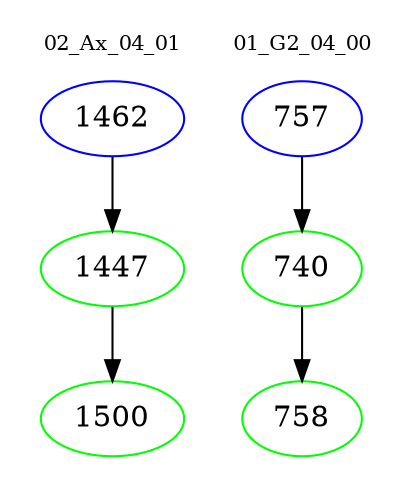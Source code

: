 digraph{
subgraph cluster_0 {
color = white
label = "02_Ax_04_01";
fontsize=10;
T0_1462 [label="1462", color="blue"]
T0_1462 -> T0_1447 [color="black"]
T0_1447 [label="1447", color="green"]
T0_1447 -> T0_1500 [color="black"]
T0_1500 [label="1500", color="green"]
}
subgraph cluster_1 {
color = white
label = "01_G2_04_00";
fontsize=10;
T1_757 [label="757", color="blue"]
T1_757 -> T1_740 [color="black"]
T1_740 [label="740", color="green"]
T1_740 -> T1_758 [color="black"]
T1_758 [label="758", color="green"]
}
}
